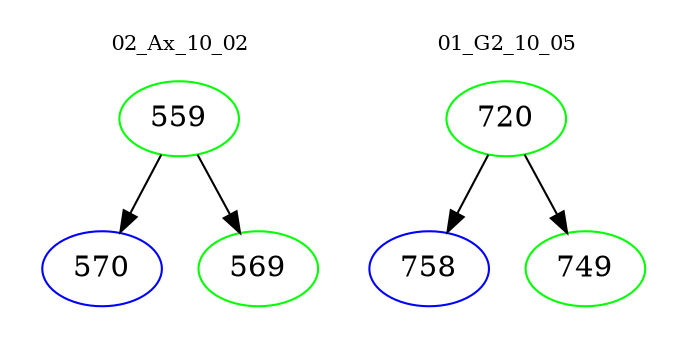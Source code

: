 digraph{
subgraph cluster_0 {
color = white
label = "02_Ax_10_02";
fontsize=10;
T0_559 [label="559", color="green"]
T0_559 -> T0_570 [color="black"]
T0_570 [label="570", color="blue"]
T0_559 -> T0_569 [color="black"]
T0_569 [label="569", color="green"]
}
subgraph cluster_1 {
color = white
label = "01_G2_10_05";
fontsize=10;
T1_720 [label="720", color="green"]
T1_720 -> T1_758 [color="black"]
T1_758 [label="758", color="blue"]
T1_720 -> T1_749 [color="black"]
T1_749 [label="749", color="green"]
}
}
